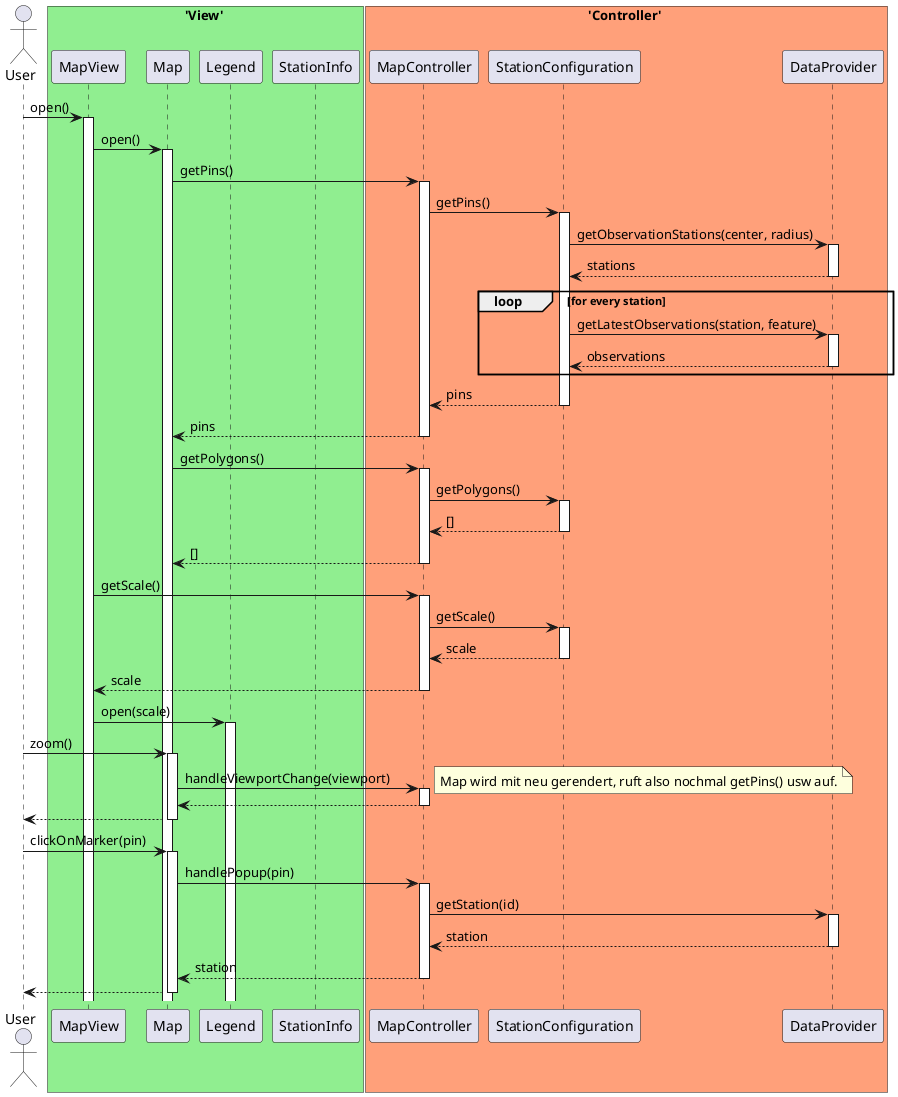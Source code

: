 @startuml MapPageScenario

actor User

box 'View' #LightGreen
participant MapView
participant Map
participant Legend 
participant StationInfo
end box

box 'Controller' #LightSalmon
participant MapController
participant StationConfiguration

participant DataProvider
end box
User -> MapView ++ : open()
MapView -> Map ++ : open()
Map -> MapController ++ : getPins()
MapController -> StationConfiguration ++ : getPins()
StationConfiguration -> DataProvider ++ : getObservationStations(center, radius)
return stations
loop for every station
StationConfiguration -> DataProvider ++ : getLatestObservations(station, feature)
return observations
end

return pins
return pins
Map -> MapController ++ : getPolygons()
MapController -> StationConfiguration ++ : getPolygons()
return []
return []
MapView -> MapController ++ : getScale()
MapController -> StationConfiguration ++ : getScale()
return scale
return scale
MapView -> Legend ++ : open(scale)

'Nutzer zoomt'
User -> Map ++ : zoom()
Map -> MapController ++ : handleViewportChange(viewport)
note right: Map wird mit neu gerendert, ruft also nochmal getPins() usw auf.
return 
return

'Nutzer wählt Station'
User -> Map ++ : clickOnMarker(pin)
Map -> MapController ++ : handlePopup(pin)
MapController -> DataProvider ++ : getStation(id)
return station
return station
return
@enduml